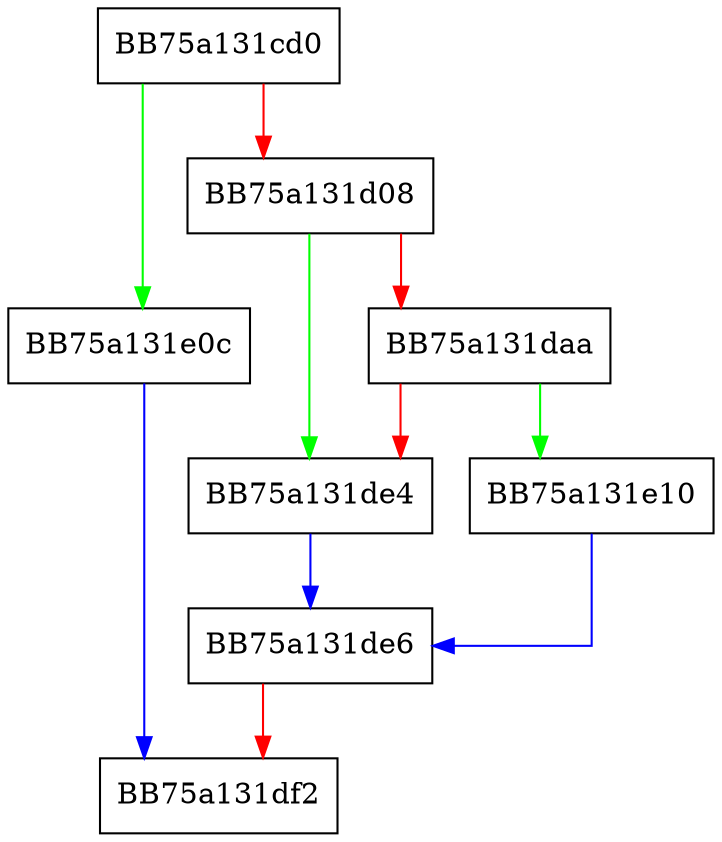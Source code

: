 digraph CheckExcludedCert {
  node [shape="box"];
  graph [splines=ortho];
  BB75a131cd0 -> BB75a131e0c [color="green"];
  BB75a131cd0 -> BB75a131d08 [color="red"];
  BB75a131d08 -> BB75a131de4 [color="green"];
  BB75a131d08 -> BB75a131daa [color="red"];
  BB75a131daa -> BB75a131e10 [color="green"];
  BB75a131daa -> BB75a131de4 [color="red"];
  BB75a131de4 -> BB75a131de6 [color="blue"];
  BB75a131de6 -> BB75a131df2 [color="red"];
  BB75a131e0c -> BB75a131df2 [color="blue"];
  BB75a131e10 -> BB75a131de6 [color="blue"];
}